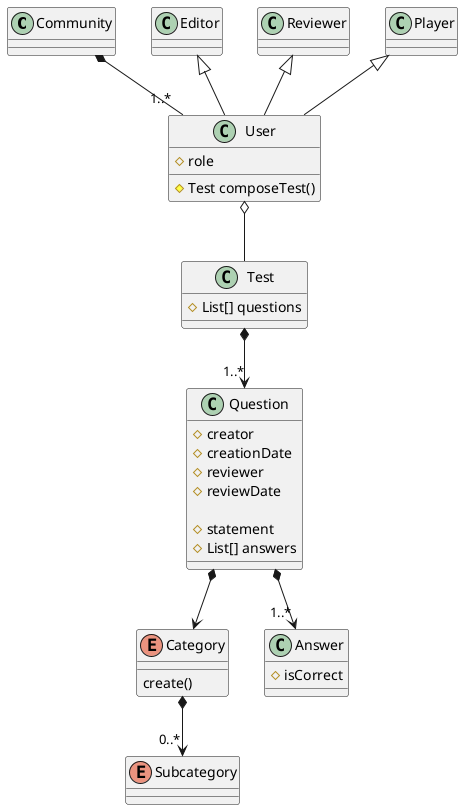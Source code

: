 @startuml OpoTestDomain

class Community {}

class User {
    #role
    #Test composeTest()
}

class Editor {

}

class Reviewer {

}

class Player {

}

enum Category {
    create()
}

enum Subcategory {

}

class Test {
    #List[] questions
}

class Question {
    #creator
    #creationDate
    #reviewer
    #reviewDate

    #statement
    #List[] answers

}
class Answer {
    # isCorrect
}

Community *-- "1..*" User

Editor <|-- User
Reviewer <|-- User
Player <|-- User

User o-- Test

Test *--> "1..*" Question
Question *--> "1..*" Answer

Question *--> Category
Category *-->"0..*" Subcategory




